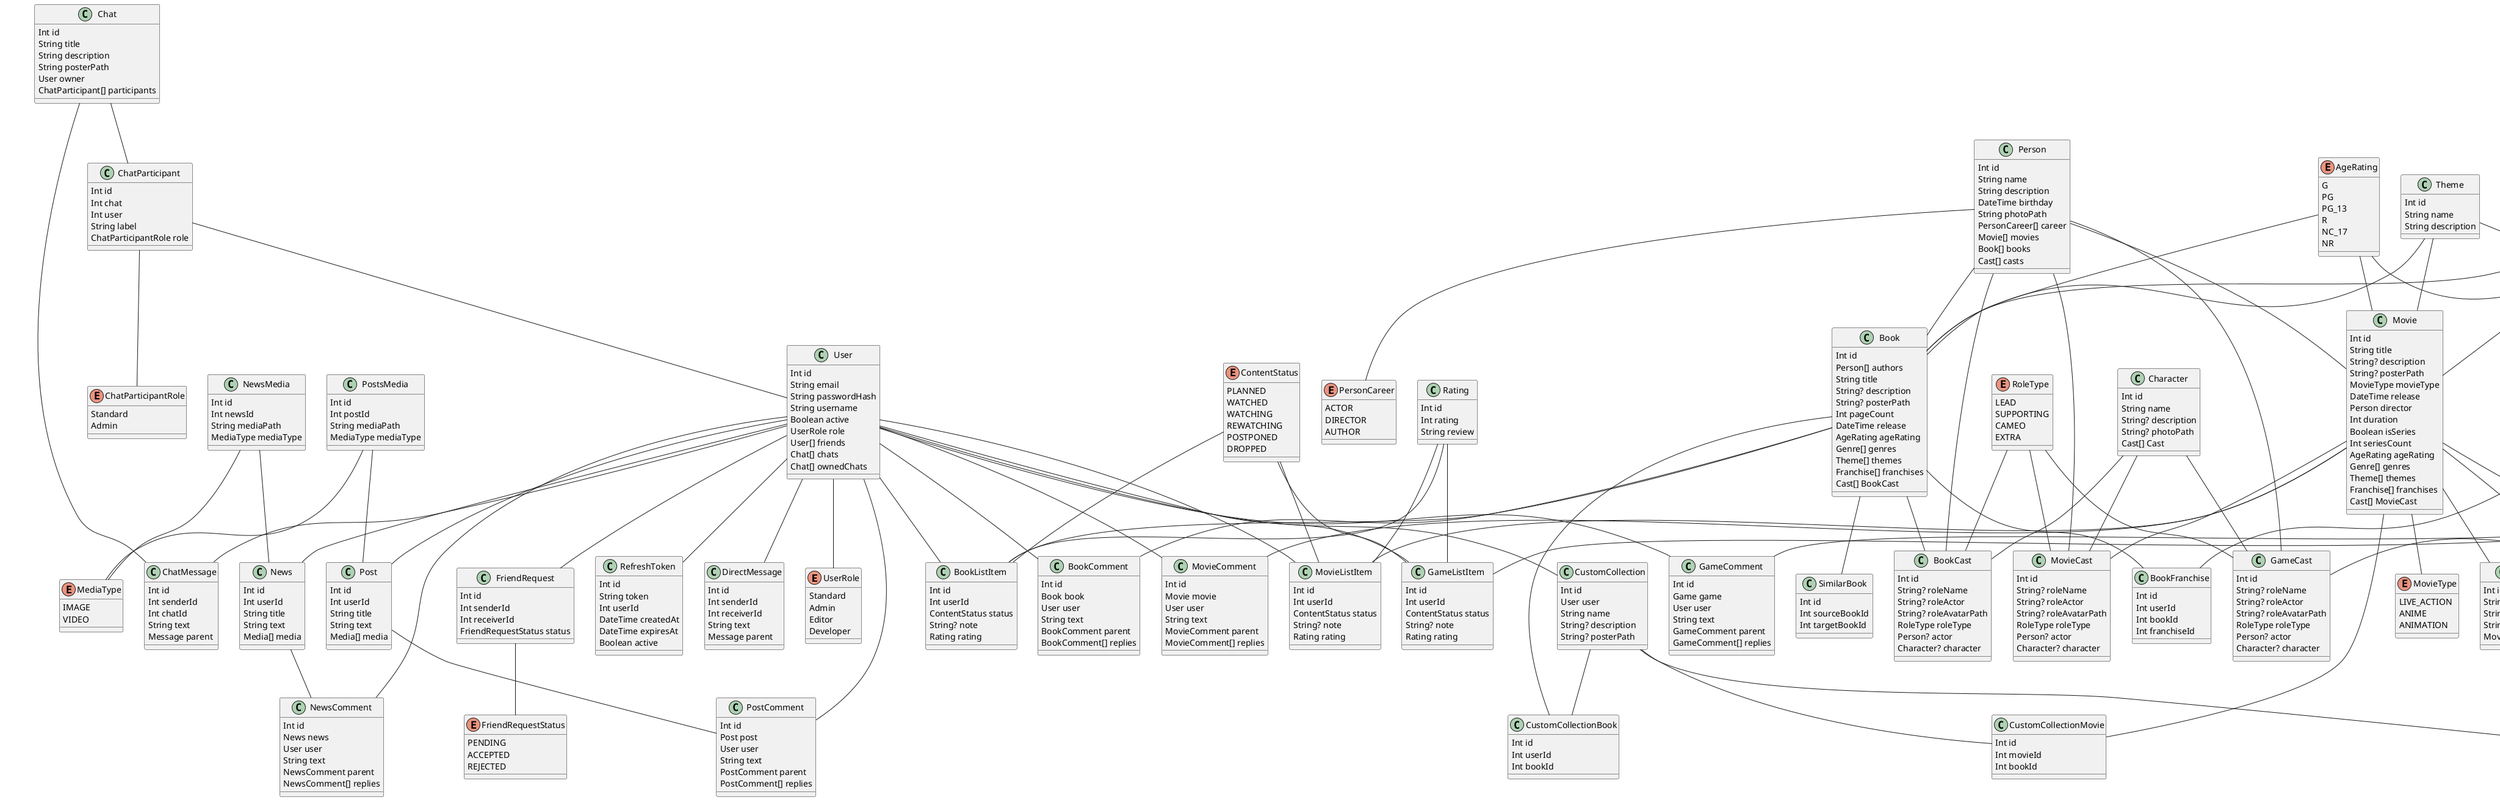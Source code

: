 @startuml

enum UserRole {
  Standard
  Admin
  Editor
  Developer
}

enum FriendRequestStatus {
  PENDING
  ACCEPTED
  REJECTED
}

enum ContentType {
  BOOK
  MOVIE
  GAME
}

enum MediaType {
  IMAGE
  VIDEO
}

enum ContentStatus {
  PLANNED
  WATCHED
  WATCHING
  REWATCHING
  POSTPONED
  DROPPED
}

enum MovieType {
  LIVE_ACTION
  ANIME
  ANIMATION
}

enum PersonCareer {
  ACTOR
  DIRECTOR
  AUTHOR
}

enum RoleType {
  LEAD
  SUPPORTING
  CAMEO
  EXTRA
}

enum ChatParticipantRole{
  Standard
  Admin
}

enum AgeRating {
  G
  PG
  PG_13
  R
  NC_17
  NR
}

class User {
  Int id
  String email
  String passwordHash
  String username
  Boolean active
  UserRole role
  User[] friends
  Chat[] chats
  Chat[] ownedChats
}

class RefreshToken {
  Int id
  String token
  Int userId
  DateTime createdAt
  DateTime expiresAt
  Boolean active
}

class FriendRequest {
  Int id
  Int senderId
  Int receiverId
  FriendRequestStatus status
}

class DirectMessage {
  Int id
  Int senderId
  Int receiverId
  String text
  Message parent
}

class ChatMessage {
  Int id
  Int senderId
  Int chatId
  String text
  Message parent
}

class Chat {
  Int id
  String title
  String description
  String posterPath
  User owner
  ChatParticipant[] participants
}

class ChatParticipant {
  Int id
  Int chat
  Int user
  String label
  ChatParticipantRole role
}



class Rating {
  Int id
  Int rating
  String review
}

class Person{
 Int id
 String name
 String description
 DateTime birthday
 String photoPath
 PersonCareer[] career
 Movie[] movies
 Book[] books
 Cast[] casts
}

class Franchise {
  Int id
  String name
  String? description
  String? logoPath
}

class Genre {
  Int id
  String name
  String description
  GenreType[] genreType
}

class Theme {
  Int id
  String name
  String description
}

class Character {
  Int id
  String name
  String? description
  String? photoPath
  Cast[] Cast
}

class BookCast {
  Int id
  String? roleName
  String? roleActor
  String? roleAvatarPath
  RoleType roleType
  Person? actor
  Character? character
}

class MovieCast {
  Int id
  String? roleName
  String? roleActor
  String? roleAvatarPath
  RoleType roleType
  Person? actor
  Character? character
}

class GameCast {
  Int id
  String? roleName
  String? roleActor
  String? roleAvatarPath
  RoleType roleType
  Person? actor
  Character? character
}

class Book {
  Int id
  Person[] authors
  String title
  String? description
  String? posterPath
  Int pageCount
  DateTime release
  AgeRating ageRating
  Genre[] genres
  Theme[] themes
  Franchise[] franchises
  Cast[] BookCast
}

class SimilarBook {
  Int id
  Int sourceBookId
  Int targetBookId
}

class BookComment {
  Int id
  Book book
  User user
  String text
  BookComment parent
  BookComment[] replies
}

class Movie {
  Int id
  String title
  String? description
  String? posterPath
  MovieType movieType
  DateTime release
  Person director
  Int duration
  Boolean isSeries
  Int seriesCount
  AgeRating ageRating
  Genre[] genres
  Theme[] themes
  Franchise[] franchises
  Cast[] MovieCast
}

class Studio {
  Int id
  String name
  String country
  String? logoPath
  Movie[] movies
}

class SimilarMovie {
  Int id
  Int sourceMovieId
  Int targetMovieId
}

class MovieComment {
  Int id
  Movie movie
  User user
  String text
  MovieComment parent
  MovieComment[] replies
}

class Game {
  Int id
  String title
  String? description
  String? posterPath
  Int duration
  DateTime release
  Developer developer
  Publisher publisher
  AgeRating ageRating
  Genre[] genres
  Theme[] themes
  Franchise[] franchises
  Cast[] GameCast
  Platform[] platforms
}

class Developer {
  Int id
  String name
  String description
  String country
  String? logoPath
  Game[] games
}

class Publisher {
  Int id
  String description
  String name
  String? logoPath
  Game[] games
}

class Platform {
  Int id
  String name
  description String
  String logoPath
  Game[] games
}

class SimilarGame {
  Int id
  Int sourceGameId
  Int targetGameId
}

class GameComment {
  Int id
  Game game
  User user
  String text
  GameComment parent
  GameComment[] replies
}

class BookListItem {
  Int id
  Int userId
  ContentStatus status
  String? note
  Rating rating
}

class MovieListItem {
  Int id
  Int userId
  ContentStatus status
  String? note
  Rating rating
}

class GameListItem {
  Int id
  Int userId
  ContentStatus status
  String? note
  Rating rating
}

class BookFranchise {
  Int id
  Int userId
  Int bookId
  Int franchiseId
}

class MovieFranchise {
  Int id
  Int userId
  Int movieId
  Int franchiseId
}

class GameFranchise {
  Int id
  Int userId
  Int gameId
  Int franchiseId
}


class CustomCollection {
  Int id
  User user
  String name
  String? description
  String? posterPath
}

class CustomCollectionBook {
  Int id
  Int userId
  Int bookId
}

class CustomCollectionMovie {
  Int id
  Int movieId
  Int bookId
}

class CustomCollectionGame {
  Int id
  Int userId
  Int gameId
}

class Post {
  Int id
  Int userId
  String title
  String text
  Media[] media
}

class PostComment {
  Int id
  Post post
  User user
  String text
  PostComment parent
  PostComment[] replies
}

class News {
  Int id
  Int userId
  String title
  String text
  Media[] media
}

class NewsComment {
  Int id
  News news
  User user
  String text
  NewsComment parent
  NewsComment[] replies
}

class NewsMedia {
  Int id
  Int newsId
  String mediaPath
  MediaType mediaType
}

class PostsMedia {
  Int id
  Int postId
  String mediaPath
  MediaType mediaType
}

User -- RefreshToken
User -- DirectMessage
User -- FriendRequest
User -- CustomCollection
User -- Post
User -- News
User -- UserRole
User -- BookListItem
User -- GameListItem
User -- MovieListItem
User -- BookComment
User -- MovieComment
User -- GameComment
User -- PostComment
User -- NewsComment
User -- ChatMessage

Chat -- ChatParticipant
Chat -- ChatMessage

ChatParticipant -- User
ChatParticipant -- ChatParticipantRole

FriendRequest -- FriendRequestStatus

Person -- Movie
Person -- BookCast
Person -- MovieCast
Person -- GameCast
Person -- Book
Person -- PersonCareer

AgeRating -- Book
AgeRating -- Movie
AgeRating -- Game

Character -- BookCast
Character -- MovieCast
Character -- GameCast

RoleType -- BookCast
RoleType -- MovieCast
RoleType -- GameCast

ContentStatus -- BookListItem
ContentStatus -- MovieListItem
ContentStatus -- GameListItem

Rating -- BookListItem
Rating -- MovieListItem
Rating -- GameListItem

Franchise -- BookFranchise
Franchise -- MovieFranchise
Franchise -- GameFranchise

CustomCollection -- CustomCollectionBook
CustomCollection -- CustomCollectionMovie
CustomCollection -- CustomCollectionGame

Book -- BookListItem
Book -- CustomCollectionBook
Book -- BookFranchise
Book -- BookCast
Book -- SimilarBook
Book -- BookComment

Movie -- MovieListItem
Movie -- CustomCollectionMovie
Movie -- MovieFranchise
Movie -- Studio
Movie -- MovieType
Movie -- MovieCast
Movie -- SimilarMovie
Movie -- MovieComment

Game -- Platform
Game -- GameListItem
Game -- CustomCollectionGame
Game -- GameFranchise
Game -- Developer
Game -- Publisher
Game -- GameCast
Game -- SimilarGame
Game -- GameComment

Genre -- Game
Genre -- Movie
Genre -- Book
Genre -- ContentType

Theme -- Game
Theme -- Movie
Theme -- Book

NewsMedia -- News
NewsMedia -- MediaType
News -- NewsComment

PostsMedia -- Post
PostsMedia -- MediaType
Post -- PostComment

@enduml
